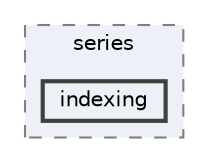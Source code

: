 digraph "/home/jam/Research/IRES-2025/dev/src/llm-scripts/testing/hypothesis-testing/hyp-env/lib/python3.12/site-packages/pandas/tests/series/indexing"
{
 // LATEX_PDF_SIZE
  bgcolor="transparent";
  edge [fontname=Helvetica,fontsize=10,labelfontname=Helvetica,labelfontsize=10];
  node [fontname=Helvetica,fontsize=10,shape=box,height=0.2,width=0.4];
  compound=true
  subgraph clusterdir_3a80da0b1bff385975d1d444f53db412 {
    graph [ bgcolor="#edf0f7", pencolor="grey50", label="series", fontname=Helvetica,fontsize=10 style="filled,dashed", URL="dir_3a80da0b1bff385975d1d444f53db412.html",tooltip=""]
  dir_7a25ba5acb4669b9b5193bcf80c3e3b2 [label="indexing", fillcolor="#edf0f7", color="grey25", style="filled,bold", URL="dir_7a25ba5acb4669b9b5193bcf80c3e3b2.html",tooltip=""];
  }
}
